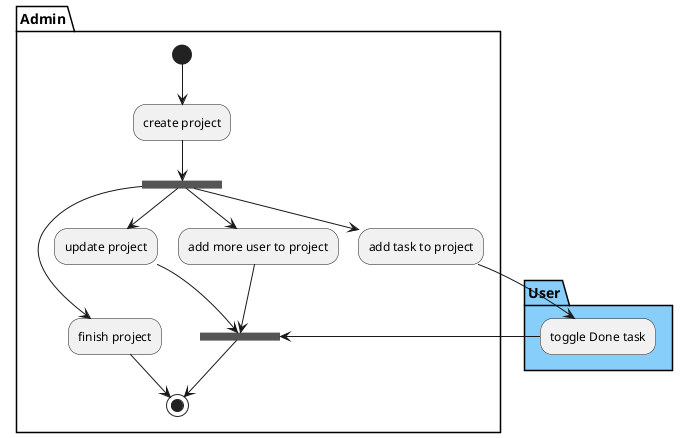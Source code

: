 @startuml
partition Admin {
  (*) --> "create project"
  --> === S1 ===
  === S1 === --> "update project"
  === S1 === --> "finish project"
  === S1 === --> "add task to project"
  === S1 === --> "add more user to project"

}

partition User #LightSkyBlue {
  "add task to project" --> "toggle Done task"

}

partition Admin {
  "toggle Done task" --> === S2 ===
  "update project" --> === S2 ===
  "add more user to project" --> === S2 ===
  --> (*)
}

"finish project" --> (*)


@enduml
